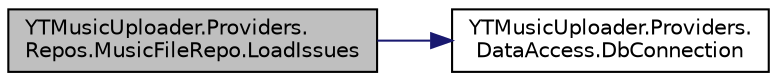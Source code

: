 digraph "YTMusicUploader.Providers.Repos.MusicFileRepo.LoadIssues"
{
 // LATEX_PDF_SIZE
  edge [fontname="Helvetica",fontsize="10",labelfontname="Helvetica",labelfontsize="10"];
  node [fontname="Helvetica",fontsize="10",shape=record];
  rankdir="LR";
  Node1 [label="YTMusicUploader.Providers.\lRepos.MusicFileRepo.LoadIssues",height=0.2,width=0.4,color="black", fillcolor="grey75", style="filled", fontcolor="black",tooltip="Loads a list of MusicFile objects with upload errors"];
  Node1 -> Node2 [color="midnightblue",fontsize="10",style="solid",fontname="Helvetica"];
  Node2 [label="YTMusicUploader.Providers.\lDataAccess.DbConnection",height=0.2,width=0.4,color="black", fillcolor="white", style="filled",URL="$d7/d1f/class_y_t_music_uploader_1_1_providers_1_1_data_access.html#ac9ee0f646d725d0ccebc213c38d4b996",tooltip="Create an SQLite connection to the database file in the users AppData path"];
}
